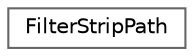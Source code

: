 digraph "Graphical Class Hierarchy"
{
 // INTERACTIVE_SVG=YES
 // LATEX_PDF_SIZE
  bgcolor="transparent";
  edge [fontname=Helvetica,fontsize=10,labelfontname=Helvetica,labelfontsize=10];
  node [fontname=Helvetica,fontsize=10,shape=box,height=0.2,width=0.4];
  rankdir="LR";
  Node0 [id="Node000000",label="FilterStripPath",height=0.2,width=0.4,color="grey40", fillcolor="white", style="filled",URL="$d5/dc6/class_filter_strip_path.html",tooltip="The implementation of the \"default\" filter."];
}

